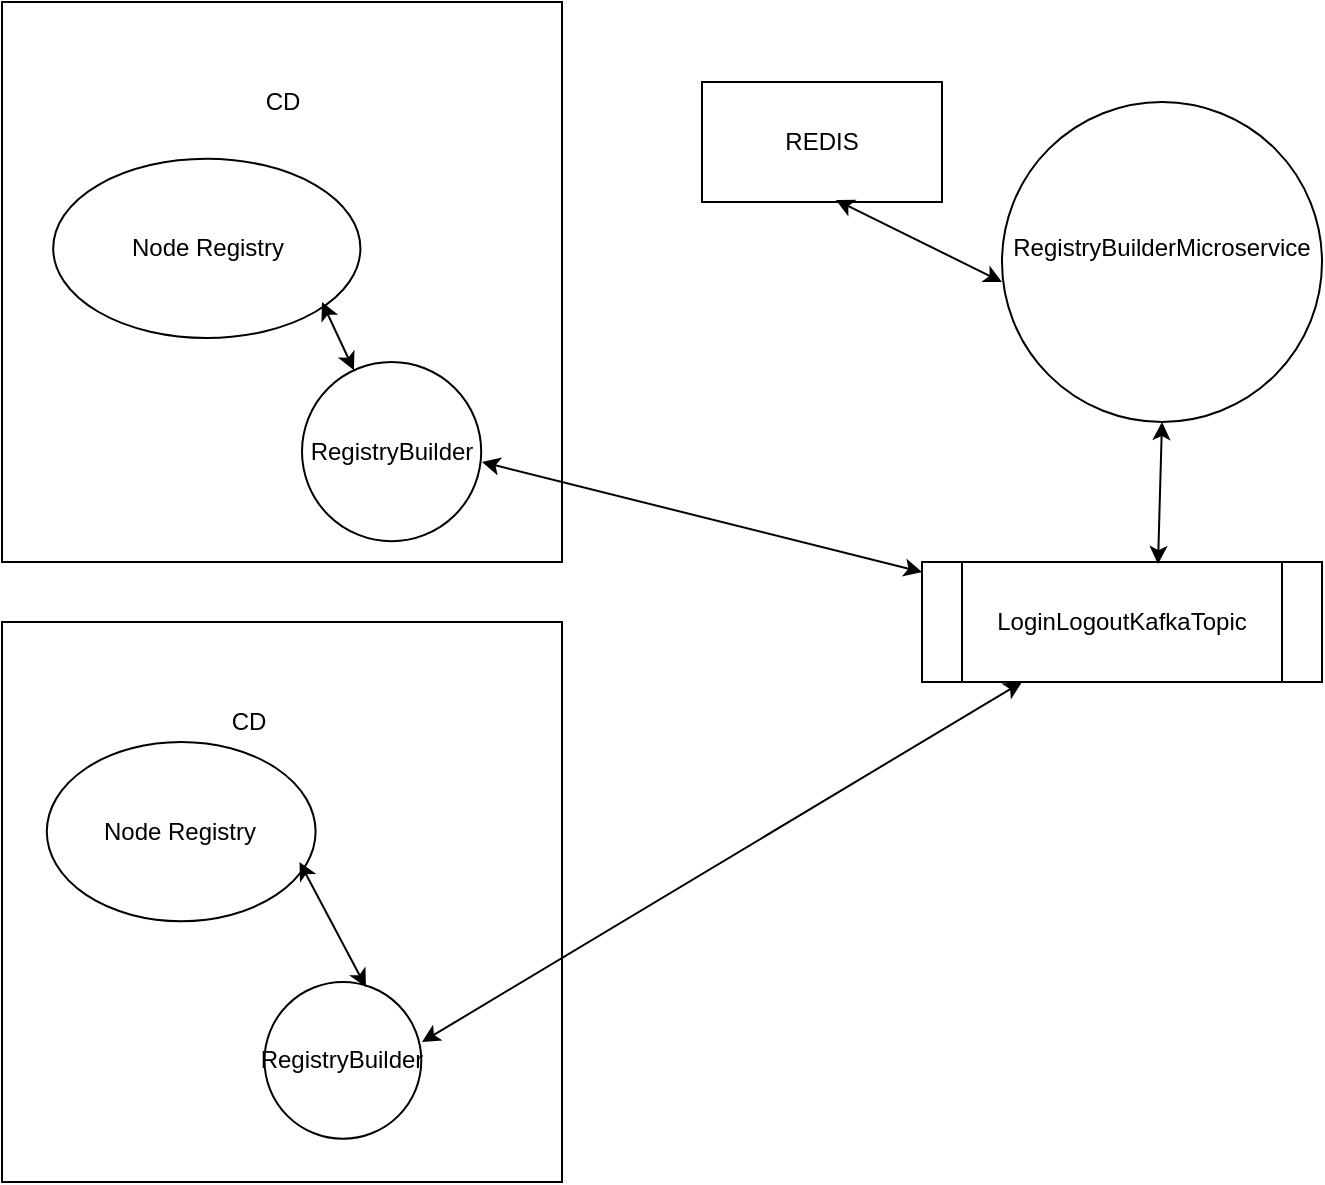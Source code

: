<mxfile version="22.1.7" type="github">
  <diagram name="Page-1" id="YelkGCeMazvoDBq8n71y">
    <mxGraphModel dx="1210" dy="603" grid="1" gridSize="10" guides="1" tooltips="1" connect="1" arrows="1" fold="1" page="1" pageScale="1" pageWidth="850" pageHeight="1100" math="0" shadow="0">
      <root>
        <mxCell id="0" />
        <mxCell id="1" parent="0" />
        <mxCell id="x7VfMDNwSIcgL4_Bs0VZ-4" value="" style="group" vertex="1" connectable="0" parent="1">
          <mxGeometry x="120" y="30" width="320" height="280" as="geometry" />
        </mxCell>
        <mxCell id="x7VfMDNwSIcgL4_Bs0VZ-1" value="" style="whiteSpace=wrap;html=1;aspect=fixed;" vertex="1" parent="x7VfMDNwSIcgL4_Bs0VZ-4">
          <mxGeometry width="280" height="280" as="geometry" />
        </mxCell>
        <mxCell id="x7VfMDNwSIcgL4_Bs0VZ-2" value="Node Registry" style="ellipse;whiteSpace=wrap;html=1;" vertex="1" parent="x7VfMDNwSIcgL4_Bs0VZ-4">
          <mxGeometry x="25.6" y="78.4" width="153.6" height="89.6" as="geometry" />
        </mxCell>
        <mxCell id="x7VfMDNwSIcgL4_Bs0VZ-3" value="CD" style="text;html=1;strokeColor=none;fillColor=none;align=center;verticalAlign=middle;whiteSpace=wrap;rounded=0;" vertex="1" parent="x7VfMDNwSIcgL4_Bs0VZ-4">
          <mxGeometry x="102.4" y="33.6" width="76.8" height="33.6" as="geometry" />
        </mxCell>
        <mxCell id="x7VfMDNwSIcgL4_Bs0VZ-9" value="RegistryBuilder" style="ellipse;whiteSpace=wrap;html=1;aspect=fixed;" vertex="1" parent="x7VfMDNwSIcgL4_Bs0VZ-4">
          <mxGeometry x="150" y="180.0" width="89.6" height="89.6" as="geometry" />
        </mxCell>
        <mxCell id="x7VfMDNwSIcgL4_Bs0VZ-17" value="" style="endArrow=classic;startArrow=classic;html=1;rounded=0;" edge="1" parent="x7VfMDNwSIcgL4_Bs0VZ-4" target="x7VfMDNwSIcgL4_Bs0VZ-10">
          <mxGeometry width="50" height="50" relative="1" as="geometry">
            <mxPoint x="240" y="230" as="sourcePoint" />
            <mxPoint x="290" y="180" as="targetPoint" />
          </mxGeometry>
        </mxCell>
        <mxCell id="x7VfMDNwSIcgL4_Bs0VZ-18" value="" style="endArrow=classic;startArrow=classic;html=1;rounded=0;" edge="1" parent="x7VfMDNwSIcgL4_Bs0VZ-4" target="x7VfMDNwSIcgL4_Bs0VZ-9">
          <mxGeometry width="50" height="50" relative="1" as="geometry">
            <mxPoint x="160" y="150" as="sourcePoint" />
            <mxPoint x="220" y="100" as="targetPoint" />
          </mxGeometry>
        </mxCell>
        <mxCell id="x7VfMDNwSIcgL4_Bs0VZ-10" value="LoginLogoutKafkaTopic" style="shape=process;whiteSpace=wrap;html=1;backgroundOutline=1;" vertex="1" parent="1">
          <mxGeometry x="580" y="310" width="200" height="60" as="geometry" />
        </mxCell>
        <mxCell id="x7VfMDNwSIcgL4_Bs0VZ-11" value="" style="group" vertex="1" connectable="0" parent="1">
          <mxGeometry x="120" y="340" width="280" height="280" as="geometry" />
        </mxCell>
        <mxCell id="x7VfMDNwSIcgL4_Bs0VZ-12" value="" style="whiteSpace=wrap;html=1;aspect=fixed;" vertex="1" parent="x7VfMDNwSIcgL4_Bs0VZ-11">
          <mxGeometry width="280" height="280" as="geometry" />
        </mxCell>
        <mxCell id="x7VfMDNwSIcgL4_Bs0VZ-13" value="Node Registry" style="ellipse;whiteSpace=wrap;html=1;" vertex="1" parent="x7VfMDNwSIcgL4_Bs0VZ-11">
          <mxGeometry x="22.4" y="60.0" width="134.4" height="89.6" as="geometry" />
        </mxCell>
        <mxCell id="x7VfMDNwSIcgL4_Bs0VZ-14" value="CD" style="text;html=1;strokeColor=none;fillColor=none;align=center;verticalAlign=middle;whiteSpace=wrap;rounded=0;" vertex="1" parent="x7VfMDNwSIcgL4_Bs0VZ-11">
          <mxGeometry x="89.6" y="33.6" width="67.2" height="33.6" as="geometry" />
        </mxCell>
        <mxCell id="x7VfMDNwSIcgL4_Bs0VZ-15" value="RegistryBuilder" style="ellipse;whiteSpace=wrap;html=1;aspect=fixed;" vertex="1" parent="x7VfMDNwSIcgL4_Bs0VZ-11">
          <mxGeometry x="131.25" y="180.0" width="78.4" height="78.4" as="geometry" />
        </mxCell>
        <mxCell id="x7VfMDNwSIcgL4_Bs0VZ-16" value="" style="endArrow=classic;startArrow=classic;html=1;rounded=0;" edge="1" parent="x7VfMDNwSIcgL4_Bs0VZ-11" target="x7VfMDNwSIcgL4_Bs0VZ-10">
          <mxGeometry width="50" height="50" relative="1" as="geometry">
            <mxPoint x="210" y="210" as="sourcePoint" />
            <mxPoint x="253.75" y="160" as="targetPoint" />
          </mxGeometry>
        </mxCell>
        <mxCell id="x7VfMDNwSIcgL4_Bs0VZ-19" value="" style="endArrow=classic;startArrow=classic;html=1;rounded=0;entryX=0.647;entryY=0.033;entryDx=0;entryDy=0;entryPerimeter=0;" edge="1" parent="x7VfMDNwSIcgL4_Bs0VZ-11" target="x7VfMDNwSIcgL4_Bs0VZ-15">
          <mxGeometry width="50" height="50" relative="1" as="geometry">
            <mxPoint x="148.75" y="120" as="sourcePoint" />
            <mxPoint x="192.5" y="70" as="targetPoint" />
          </mxGeometry>
        </mxCell>
        <mxCell id="x7VfMDNwSIcgL4_Bs0VZ-20" value="&lt;div&gt;RegistryBuilderMicroservice&lt;/div&gt;&lt;div&gt;&lt;br&gt;&lt;/div&gt;" style="ellipse;whiteSpace=wrap;html=1;aspect=fixed;" vertex="1" parent="1">
          <mxGeometry x="620" y="80" width="160" height="160" as="geometry" />
        </mxCell>
        <mxCell id="x7VfMDNwSIcgL4_Bs0VZ-21" value="" style="endArrow=classic;startArrow=classic;html=1;rounded=0;exitX=0.59;exitY=0.017;exitDx=0;exitDy=0;exitPerimeter=0;" edge="1" parent="1" source="x7VfMDNwSIcgL4_Bs0VZ-10">
          <mxGeometry width="50" height="50" relative="1" as="geometry">
            <mxPoint x="650" y="290" as="sourcePoint" />
            <mxPoint x="700" y="240" as="targetPoint" />
          </mxGeometry>
        </mxCell>
        <mxCell id="x7VfMDNwSIcgL4_Bs0VZ-22" value="REDIS" style="rounded=0;whiteSpace=wrap;html=1;" vertex="1" parent="1">
          <mxGeometry x="470" y="70" width="120" height="60" as="geometry" />
        </mxCell>
        <mxCell id="x7VfMDNwSIcgL4_Bs0VZ-23" value="" style="endArrow=classic;startArrow=classic;html=1;rounded=0;exitX=0.558;exitY=0.983;exitDx=0;exitDy=0;exitPerimeter=0;" edge="1" parent="1" source="x7VfMDNwSIcgL4_Bs0VZ-22">
          <mxGeometry width="50" height="50" relative="1" as="geometry">
            <mxPoint x="570" y="220" as="sourcePoint" />
            <mxPoint x="620" y="170" as="targetPoint" />
          </mxGeometry>
        </mxCell>
      </root>
    </mxGraphModel>
  </diagram>
</mxfile>
